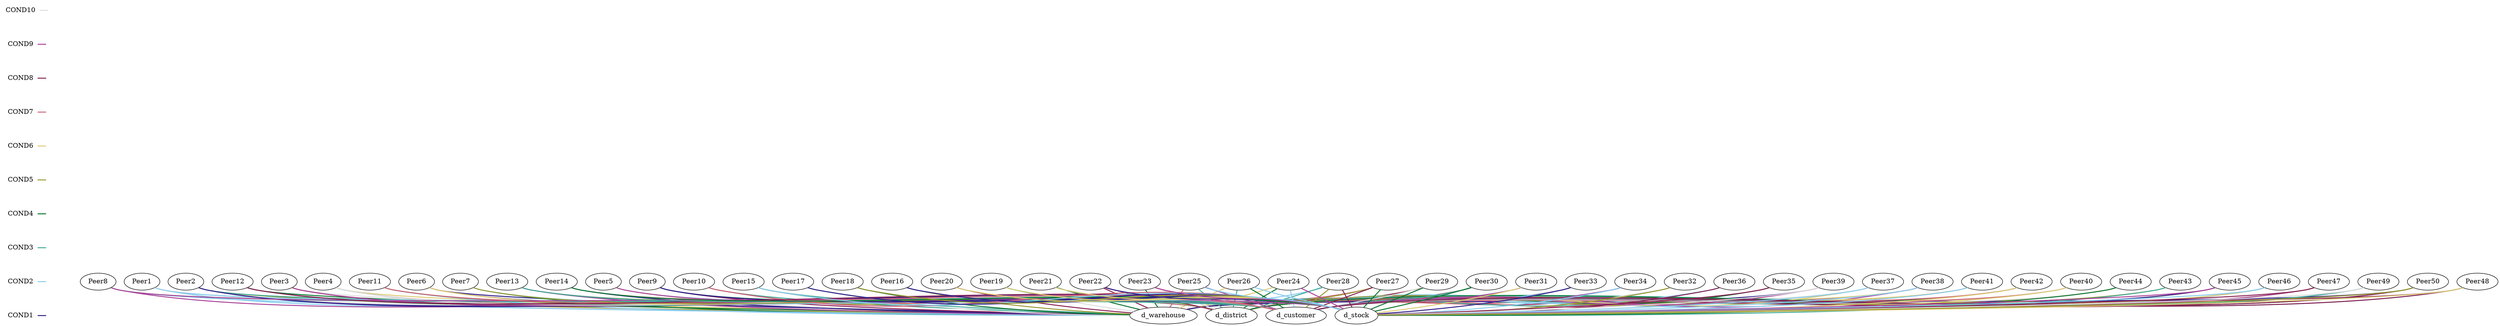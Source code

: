 graph {
	graph [rankdir=BT]
	{
		{
			rank=same rankdir=LR
			cond1 [label=COND1 shape=plaintext]
			ph_cond1 [label="" shape=plaintext]
			cond1 -- ph_cond1 [color="#332288" style=bold]
		}
		{
			rank=same rankdir=LR
			cond2 [label=COND2 shape=plaintext]
			ph_cond2 [label="" shape=plaintext]
			cond2 -- ph_cond2 [color="#88CCEE" style=bold]
		}
		{
			rank=same rankdir=LR
			cond3 [label=COND3 shape=plaintext]
			ph_cond3 [label="" shape=plaintext]
			cond3 -- ph_cond3 [color="#44AA99" style=bold]
		}
		{
			rank=same rankdir=LR
			cond4 [label=COND4 shape=plaintext]
			ph_cond4 [label="" shape=plaintext]
			cond4 -- ph_cond4 [color="#117733" style=bold]
		}
		{
			rank=same rankdir=LR
			cond5 [label=COND5 shape=plaintext]
			ph_cond5 [label="" shape=plaintext]
			cond5 -- ph_cond5 [color="#999933" style=bold]
		}
		{
			rank=same rankdir=LR
			cond6 [label=COND6 shape=plaintext]
			ph_cond6 [label="" shape=plaintext]
			cond6 -- ph_cond6 [color="#DDCC77" style=bold]
		}
		{
			rank=same rankdir=LR
			cond7 [label=COND7 shape=plaintext]
			ph_cond7 [label="" shape=plaintext]
			cond7 -- ph_cond7 [color="#CC6677" style=bold]
		}
		{
			rank=same rankdir=LR
			cond8 [label=COND8 shape=plaintext]
			ph_cond8 [label="" shape=plaintext]
			cond8 -- ph_cond8 [color="#882255" style=bold]
		}
		{
			rank=same rankdir=LR
			cond9 [label=COND9 shape=plaintext]
			ph_cond9 [label="" shape=plaintext]
			cond9 -- ph_cond9 [color="#AA4499" style=bold]
		}
		{
			rank=same rankdir=LR
			cond10 [label=COND10 shape=plaintext]
			ph_cond10 [label="" shape=plaintext]
			cond10 -- ph_cond10 [color="#DDDDDD" style=bold]
		}
		cond1 -- cond2 [style=invis]
		cond2 -- cond3 [style=invis]
		cond3 -- cond4 [style=invis]
		cond4 -- cond5 [style=invis]
		cond5 -- cond6 [style=invis]
		cond6 -- cond7 [style=invis]
		cond7 -- cond8 [style=invis]
		cond8 -- cond9 [style=invis]
		cond9 -- cond10 [style=invis]
	}
	Peer1
	Peer2
	Peer3
	Peer4
	Peer5
	Peer6
	Peer7
	Peer8
	Peer9
	Peer10
	Peer11
	Peer12
	Peer13
	Peer14
	Peer15
	Peer16
	Peer17
	Peer18
	Peer19
	Peer20
	Peer21
	Peer22
	Peer23
	Peer24
	Peer25
	Peer26
	Peer27
	Peer28
	Peer29
	Peer30
	Peer31
	Peer32
	Peer33
	Peer34
	Peer35
	Peer36
	Peer37
	Peer38
	Peer39
	Peer40
	Peer41
	Peer42
	Peer43
	Peer44
	Peer45
	Peer46
	Peer47
	Peer48
	Peer49
	Peer50
	d_warehouse
	d_warehouse -- Peer1 [color="#DDDDDD" style=bold]
	d_warehouse -- Peer2 [color="#999933" style=bold]
	d_warehouse -- Peer3 [color="#DDDDDD" style=bold]
	d_warehouse -- Peer4 [color="#DDCC77" style=bold]
	d_warehouse -- Peer5 [color="#DDDDDD" style=bold]
	d_warehouse -- Peer6 [color="#332288" style=bold]
	d_warehouse -- Peer7 [color="#117733" style=bold]
	d_warehouse -- Peer8 [color="#88CCEE" style=bold]
	d_warehouse -- Peer9 [color="#882255" style=bold]
	d_warehouse -- Peer10 [color="#44AA99" style=bold]
	d_warehouse -- Peer11 [color="#88CCEE" style=bold]
	d_warehouse -- Peer12 [color="#117733" style=bold]
	d_warehouse -- Peer13 [color="#AA4499" style=bold]
	d_warehouse -- Peer14 [color="#332288" style=bold]
	d_warehouse -- Peer15 [color="#44AA99" style=bold]
	d_warehouse -- Peer16 [color="#999933" style=bold]
	d_warehouse -- Peer17 [color="#DDDDDD" style=bold]
	d_warehouse -- Peer18 [color="#117733" style=bold]
	d_warehouse -- Peer19 [color="#DDDDDD" style=bold]
	d_warehouse -- Peer20 [color="#882255" style=bold]
	d_warehouse -- Peer21 [color="#117733" style=bold]
	d_warehouse -- Peer22 [color="#882255" style=bold]
	d_warehouse -- Peer23 [color="#117733" style=bold]
	d_warehouse -- Peer24 [color="#DDCC77" style=bold]
	d_warehouse -- Peer25 [color="#CC6677" style=bold]
	d_warehouse -- Peer26 [color="#DDCC77" style=bold]
	d_warehouse -- Peer27 [color="#CC6677" style=bold]
	d_warehouse -- Peer28 [color="#88CCEE" style=bold]
	d_warehouse -- Peer29 [color="#DDCC77" style=bold]
	d_warehouse -- Peer30 [color="#44AA99" style=bold]
	d_warehouse -- Peer31 [color="#DDDDDD" style=bold]
	d_warehouse -- Peer32 [color="#882255" style=bold]
	d_warehouse -- Peer33 [color="#CC6677" style=bold]
	d_warehouse -- Peer34 [color="#CC6677" style=bold]
	d_warehouse -- Peer35 [color="#CC6677" style=bold]
	d_warehouse -- Peer36 [color="#44AA99" style=bold]
	d_warehouse -- Peer37 [color="#DDDDDD" style=bold]
	d_warehouse -- Peer38 [color="#AA4499" style=bold]
	d_warehouse -- Peer39 [color="#332288" style=bold]
	d_warehouse -- Peer40 [color="#DDDDDD" style=bold]
	d_warehouse -- Peer41 [color="#DDCC77" style=bold]
	d_warehouse -- Peer42 [color="#117733" style=bold]
	d_warehouse -- Peer43 [color="#DDCC77" style=bold]
	d_warehouse -- Peer44 [color="#999933" style=bold]
	d_warehouse -- Peer45 [color="#999933" style=bold]
	d_warehouse -- Peer46 [color="#44AA99" style=bold]
	d_warehouse -- Peer47 [color="#CC6677" style=bold]
	d_warehouse -- Peer48 [color="#882255" style=bold]
	d_warehouse -- Peer49 [color="#882255" style=bold]
	d_warehouse -- Peer50 [color="#332288" style=bold]
	d_district
	d_district -- Peer1 [color="#88CCEE" style=bold]
	d_district -- Peer2 [color="#332288" style=bold]
	d_district -- Peer3 [color="#882255" style=bold]
	d_district -- Peer4 [color="#CC6677" style=bold]
	d_district -- Peer5 [color="#88CCEE" style=bold]
	d_district -- Peer6 [color="#332288" style=bold]
	d_district -- Peer7 [color="#88CCEE" style=bold]
	d_district -- Peer8 [color="#AA4499" style=bold]
	d_district -- Peer9 [color="#117733" style=bold]
	d_district -- Peer10 [color="#999933" style=bold]
	d_district -- Peer11 [color="#CC6677" style=bold]
	d_district -- Peer12 [color="#882255" style=bold]
	d_district -- Peer13 [color="#999933" style=bold]
	d_district -- Peer14 [color="#CC6677" style=bold]
	d_district -- Peer15 [color="#CC6677" style=bold]
	d_district -- Peer16 [color="#117733" style=bold]
	d_district -- Peer17 [color="#88CCEE" style=bold]
	d_district -- Peer18 [color="#882255" style=bold]
	d_district -- Peer19 [color="#117733" style=bold]
	d_district -- Peer20 [color="#DDDDDD" style=bold]
	d_district -- Peer21 [color="#999933" style=bold]
	d_district -- Peer22 [color="#882255" style=bold]
	d_district -- Peer23 [color="#DDDDDD" style=bold]
	d_district -- Peer24 [color="#117733" style=bold]
	d_district -- Peer25 [color="#44AA99" style=bold]
	d_district -- Peer26 [color="#44AA99" style=bold]
	d_district -- Peer27 [color="#999933" style=bold]
	d_district -- Peer28 [color="#44AA99" style=bold]
	d_district -- Peer29 [color="#882255" style=bold]
	d_district -- Peer30 [color="#CC6677" style=bold]
	d_district -- Peer31 [color="#88CCEE" style=bold]
	d_district -- Peer32 [color="#44AA99" style=bold]
	d_district -- Peer33 [color="#CC6677" style=bold]
	d_district -- Peer34 [color="#332288" style=bold]
	d_district -- Peer35 [color="#CC6677" style=bold]
	d_district -- Peer36 [color="#88CCEE" style=bold]
	d_district -- Peer37 [color="#88CCEE" style=bold]
	d_district -- Peer38 [color="#DDCC77" style=bold]
	d_district -- Peer39 [color="#999933" style=bold]
	d_district -- Peer40 [color="#DDCC77" style=bold]
	d_district -- Peer41 [color="#CC6677" style=bold]
	d_district -- Peer42 [color="#882255" style=bold]
	d_district -- Peer43 [color="#DDCC77" style=bold]
	d_district -- Peer44 [color="#999933" style=bold]
	d_district -- Peer45 [color="#CC6677" style=bold]
	d_district -- Peer46 [color="#332288" style=bold]
	d_district -- Peer47 [color="#999933" style=bold]
	d_district -- Peer48 [color="#44AA99" style=bold]
	d_district -- Peer49 [color="#88CCEE" style=bold]
	d_district -- Peer50 [color="#117733" style=bold]
	d_customer
	d_customer -- Peer1 [color="#DDDDDD" style=bold]
	d_customer -- Peer2 [color="#44AA99" style=bold]
	d_customer -- Peer3 [color="#882255" style=bold]
	d_customer -- Peer4 [color="#44AA99" style=bold]
	d_customer -- Peer5 [color="#DDCC77" style=bold]
	d_customer -- Peer6 [color="#CC6677" style=bold]
	d_customer -- Peer7 [color="#88CCEE" style=bold]
	d_customer -- Peer8 [color="#44AA99" style=bold]
	d_customer -- Peer9 [color="#332288" style=bold]
	d_customer -- Peer10 [color="#AA4499" style=bold]
	d_customer -- Peer11 [color="#117733" style=bold]
	d_customer -- Peer12 [color="#117733" style=bold]
	d_customer -- Peer13 [color="#332288" style=bold]
	d_customer -- Peer14 [color="#44AA99" style=bold]
	d_customer -- Peer15 [color="#117733" style=bold]
	d_customer -- Peer16 [color="#88CCEE" style=bold]
	d_customer -- Peer17 [color="#88CCEE" style=bold]
	d_customer -- Peer18 [color="#44AA99" style=bold]
	d_customer -- Peer19 [color="#44AA99" style=bold]
	d_customer -- Peer20 [color="#999933" style=bold]
	d_customer -- Peer21 [color="#88CCEE" style=bold]
	d_customer -- Peer22 [color="#CC6677" style=bold]
	d_customer -- Peer23 [color="#CC6677" style=bold]
	d_customer -- Peer24 [color="#88CCEE" style=bold]
	d_customer -- Peer25 [color="#AA4499" style=bold]
	d_customer -- Peer26 [color="#117733" style=bold]
	d_customer -- Peer27 [color="#882255" style=bold]
	d_customer -- Peer28 [color="#999933" style=bold]
	d_customer -- Peer29 [color="#DDDDDD" style=bold]
	d_customer -- Peer30 [color="#44AA99" style=bold]
	d_customer -- Peer31 [color="#AA4499" style=bold]
	d_customer -- Peer32 [color="#DDDDDD" style=bold]
	d_customer -- Peer33 [color="#88CCEE" style=bold]
	d_customer -- Peer34 [color="#AA4499" style=bold]
	d_customer -- Peer35 [color="#117733" style=bold]
	d_customer -- Peer36 [color="#88CCEE" style=bold]
	d_customer -- Peer37 [color="#DDCC77" style=bold]
	d_customer -- Peer38 [color="#AA4499" style=bold]
	d_customer -- Peer39 [color="#AA4499" style=bold]
	d_customer -- Peer40 [color="#CC6677" style=bold]
	d_customer -- Peer41 [color="#DDCC77" style=bold]
	d_customer -- Peer42 [color="#CC6677" style=bold]
	d_customer -- Peer43 [color="#999933" style=bold]
	d_customer -- Peer44 [color="#DDDDDD" style=bold]
	d_customer -- Peer45 [color="#332288" style=bold]
	d_customer -- Peer46 [color="#DDCC77" style=bold]
	d_customer -- Peer47 [color="#AA4499" style=bold]
	d_customer -- Peer48 [color="#882255" style=bold]
	d_customer -- Peer49 [color="#44AA99" style=bold]
	d_customer -- Peer50 [color="#882255" style=bold]
	d_stock
	d_stock -- Peer1 [color="#88CCEE" style=bold]
	d_stock -- Peer2 [color="#332288" style=bold]
	d_stock -- Peer3 [color="#AA4499" style=bold]
	d_stock -- Peer4 [color="#DDDDDD" style=bold]
	d_stock -- Peer5 [color="#AA4499" style=bold]
	d_stock -- Peer6 [color="#DDCC77" style=bold]
	d_stock -- Peer7 [color="#999933" style=bold]
	d_stock -- Peer8 [color="#AA4499" style=bold]
	d_stock -- Peer9 [color="#332288" style=bold]
	d_stock -- Peer10 [color="#CC6677" style=bold]
	d_stock -- Peer11 [color="#CC6677" style=bold]
	d_stock -- Peer12 [color="#882255" style=bold]
	d_stock -- Peer13 [color="#44AA99" style=bold]
	d_stock -- Peer14 [color="#117733" style=bold]
	d_stock -- Peer15 [color="#88CCEE" style=bold]
	d_stock -- Peer16 [color="#332288" style=bold]
	d_stock -- Peer17 [color="#332288" style=bold]
	d_stock -- Peer18 [color="#999933" style=bold]
	d_stock -- Peer19 [color="#DDCC77" style=bold]
	d_stock -- Peer20 [color="#DDCC77" style=bold]
	d_stock -- Peer21 [color="#DDCC77" style=bold]
	d_stock -- Peer22 [color="#332288" style=bold]
	d_stock -- Peer23 [color="#AA4499" style=bold]
	d_stock -- Peer24 [color="#AA4499" style=bold]
	d_stock -- Peer25 [color="#88CCEE" style=bold]
	d_stock -- Peer26 [color="#88CCEE" style=bold]
	d_stock -- Peer27 [color="#117733" style=bold]
	d_stock -- Peer28 [color="#882255" style=bold]
	d_stock -- Peer29 [color="#117733" style=bold]
	d_stock -- Peer30 [color="#117733" style=bold]
	d_stock -- Peer31 [color="#DDCC77" style=bold]
	d_stock -- Peer32 [color="#999933" style=bold]
	d_stock -- Peer33 [color="#332288" style=bold]
	d_stock -- Peer34 [color="#88CCEE" style=bold]
	d_stock -- Peer35 [color="#882255" style=bold]
	d_stock -- Peer36 [color="#882255" style=bold]
	d_stock -- Peer37 [color="#88CCEE" style=bold]
	d_stock -- Peer38 [color="#88CCEE" style=bold]
	d_stock -- Peer39 [color="#DDDDDD" style=bold]
	d_stock -- Peer40 [color="#DDCC77" style=bold]
	d_stock -- Peer41 [color="#88CCEE" style=bold]
	d_stock -- Peer42 [color="#DDCC77" style=bold]
	d_stock -- Peer43 [color="#44AA99" style=bold]
	d_stock -- Peer44 [color="#117733" style=bold]
	d_stock -- Peer45 [color="#AA4499" style=bold]
	d_stock -- Peer46 [color="#88CCEE" style=bold]
	d_stock -- Peer47 [color="#882255" style=bold]
	d_stock -- Peer48 [color="#DDCC77" style=bold]
	d_stock -- Peer49 [color="#DDDDDD" style=bold]
	d_stock -- Peer50 [color="#999933" style=bold]
}
